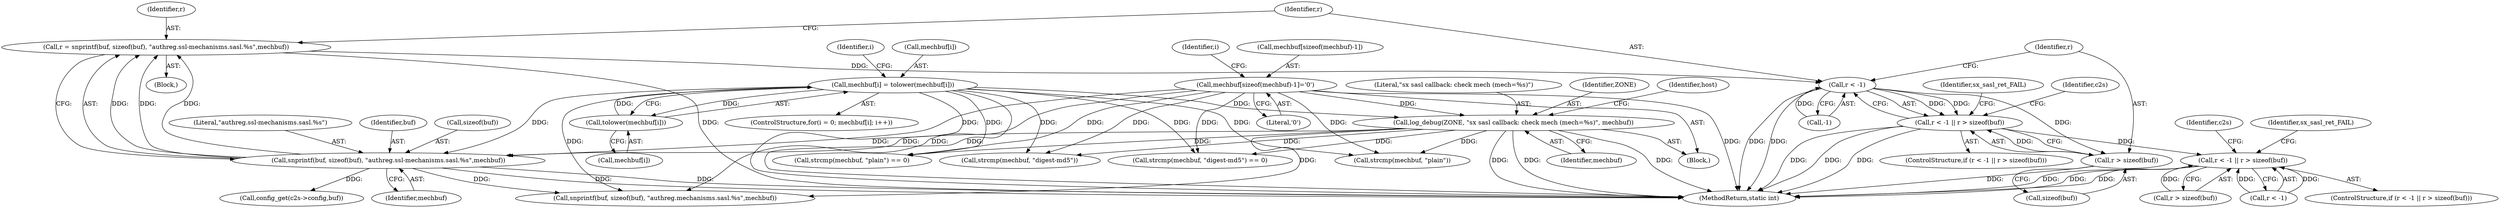 digraph "0_jabberd2_8416ae54ecefa670534f27a31db71d048b9c7f16@API" {
"1000699" [label="(Call,r = snprintf(buf, sizeof(buf), \"authreg.ssl-mechanisms.sasl.%s\",mechbuf))"];
"1000701" [label="(Call,snprintf(buf, sizeof(buf), \"authreg.ssl-mechanisms.sasl.%s\",mechbuf))"];
"1000612" [label="(Call,mechbuf[i] = tolower(mechbuf[i]))"];
"1000616" [label="(Call,tolower(mechbuf[i]))"];
"1000595" [label="(Call,mechbuf[sizeof(mechbuf)-1]='\0')"];
"1000620" [label="(Call,log_debug(ZONE, \"sx sasl callback: check mech (mech=%s)\", mechbuf))"];
"1000709" [label="(Call,r < -1)"];
"1000708" [label="(Call,r < -1 || r > sizeof(buf))"];
"1000738" [label="(Call,r < -1 || r > sizeof(buf))"];
"1000713" [label="(Call,r > sizeof(buf))"];
"1000708" [label="(Call,r < -1 || r > sizeof(buf))"];
"1000611" [label="(Identifier,i)"];
"1000605" [label="(Identifier,i)"];
"1000622" [label="(Literal,\"sx sasl callback: check mech (mech=%s)\")"];
"1000731" [label="(Call,snprintf(buf, sizeof(buf), \"authreg.mechanisms.sasl.%s\",mechbuf))"];
"1000651" [label="(Call,strcmp(mechbuf, \"digest-md5\"))"];
"1000621" [label="(Identifier,ZONE)"];
"1000603" [label="(ControlStructure,for(i = 0; mechbuf[i]; i++))"];
"1000753" [label="(Identifier,c2s)"];
"1000623" [label="(Identifier,mechbuf)"];
"1000715" [label="(Call,sizeof(buf))"];
"1000707" [label="(ControlStructure,if (r < -1 || r > sizeof(buf)))"];
"1000739" [label="(Call,r < -1)"];
"1000650" [label="(Call,strcmp(mechbuf, \"digest-md5\") == 0)"];
"1000706" [label="(Identifier,mechbuf)"];
"1000709" [label="(Call,r < -1)"];
"1000617" [label="(Call,mechbuf[i])"];
"1000616" [label="(Call,tolower(mechbuf[i]))"];
"1000705" [label="(Literal,\"authreg.ssl-mechanisms.sasl.%s\")"];
"1000718" [label="(Identifier,sx_sasl_ret_FAIL)"];
"1000613" [label="(Call,mechbuf[i])"];
"1000710" [label="(Identifier,r)"];
"1000701" [label="(Call,snprintf(buf, sizeof(buf), \"authreg.ssl-mechanisms.sasl.%s\",mechbuf))"];
"1000702" [label="(Identifier,buf)"];
"1000737" [label="(ControlStructure,if (r < -1 || r > sizeof(buf)))"];
"1000620" [label="(Call,log_debug(ZONE, \"sx sasl callback: check mech (mech=%s)\", mechbuf))"];
"1000700" [label="(Identifier,r)"];
"1000669" [label="(Call,strcmp(mechbuf, \"plain\"))"];
"1000595" [label="(Call,mechbuf[sizeof(mechbuf)-1]='\0')"];
"1000596" [label="(Call,mechbuf[sizeof(mechbuf)-1])"];
"1000625" [label="(Identifier,host)"];
"1000738" [label="(Call,r < -1 || r > sizeof(buf))"];
"1000748" [label="(Identifier,sx_sasl_ret_FAIL)"];
"1000711" [label="(Call,-1)"];
"1000668" [label="(Call,strcmp(mechbuf, \"plain\") == 0)"];
"1000602" [label="(Literal,'\0')"];
"1000723" [label="(Identifier,c2s)"];
"1000612" [label="(Call,mechbuf[i] = tolower(mechbuf[i]))"];
"1000699" [label="(Call,r = snprintf(buf, sizeof(buf), \"authreg.ssl-mechanisms.sasl.%s\",mechbuf))"];
"1000703" [label="(Call,sizeof(buf))"];
"1000714" [label="(Identifier,r)"];
"1000167" [label="(Block,)"];
"1000713" [label="(Call,r > sizeof(buf))"];
"1000721" [label="(Call,config_get(c2s->config,buf))"];
"1000766" [label="(MethodReturn,static int)"];
"1000743" [label="(Call,r > sizeof(buf))"];
"1000698" [label="(Block,)"];
"1000699" -> "1000698"  [label="AST: "];
"1000699" -> "1000701"  [label="CFG: "];
"1000700" -> "1000699"  [label="AST: "];
"1000701" -> "1000699"  [label="AST: "];
"1000710" -> "1000699"  [label="CFG: "];
"1000699" -> "1000766"  [label="DDG: "];
"1000701" -> "1000699"  [label="DDG: "];
"1000701" -> "1000699"  [label="DDG: "];
"1000701" -> "1000699"  [label="DDG: "];
"1000699" -> "1000709"  [label="DDG: "];
"1000701" -> "1000706"  [label="CFG: "];
"1000702" -> "1000701"  [label="AST: "];
"1000703" -> "1000701"  [label="AST: "];
"1000705" -> "1000701"  [label="AST: "];
"1000706" -> "1000701"  [label="AST: "];
"1000701" -> "1000766"  [label="DDG: "];
"1000701" -> "1000766"  [label="DDG: "];
"1000612" -> "1000701"  [label="DDG: "];
"1000595" -> "1000701"  [label="DDG: "];
"1000620" -> "1000701"  [label="DDG: "];
"1000701" -> "1000721"  [label="DDG: "];
"1000701" -> "1000731"  [label="DDG: "];
"1000612" -> "1000603"  [label="AST: "];
"1000612" -> "1000616"  [label="CFG: "];
"1000613" -> "1000612"  [label="AST: "];
"1000616" -> "1000612"  [label="AST: "];
"1000611" -> "1000612"  [label="CFG: "];
"1000612" -> "1000766"  [label="DDG: "];
"1000612" -> "1000766"  [label="DDG: "];
"1000616" -> "1000612"  [label="DDG: "];
"1000612" -> "1000616"  [label="DDG: "];
"1000612" -> "1000620"  [label="DDG: "];
"1000612" -> "1000650"  [label="DDG: "];
"1000612" -> "1000651"  [label="DDG: "];
"1000612" -> "1000668"  [label="DDG: "];
"1000612" -> "1000669"  [label="DDG: "];
"1000612" -> "1000731"  [label="DDG: "];
"1000616" -> "1000617"  [label="CFG: "];
"1000617" -> "1000616"  [label="AST: "];
"1000595" -> "1000167"  [label="AST: "];
"1000595" -> "1000602"  [label="CFG: "];
"1000596" -> "1000595"  [label="AST: "];
"1000602" -> "1000595"  [label="AST: "];
"1000605" -> "1000595"  [label="CFG: "];
"1000595" -> "1000766"  [label="DDG: "];
"1000595" -> "1000620"  [label="DDG: "];
"1000595" -> "1000650"  [label="DDG: "];
"1000595" -> "1000651"  [label="DDG: "];
"1000595" -> "1000668"  [label="DDG: "];
"1000595" -> "1000669"  [label="DDG: "];
"1000595" -> "1000731"  [label="DDG: "];
"1000620" -> "1000167"  [label="AST: "];
"1000620" -> "1000623"  [label="CFG: "];
"1000621" -> "1000620"  [label="AST: "];
"1000622" -> "1000620"  [label="AST: "];
"1000623" -> "1000620"  [label="AST: "];
"1000625" -> "1000620"  [label="CFG: "];
"1000620" -> "1000766"  [label="DDG: "];
"1000620" -> "1000766"  [label="DDG: "];
"1000620" -> "1000766"  [label="DDG: "];
"1000620" -> "1000650"  [label="DDG: "];
"1000620" -> "1000651"  [label="DDG: "];
"1000620" -> "1000668"  [label="DDG: "];
"1000620" -> "1000669"  [label="DDG: "];
"1000620" -> "1000731"  [label="DDG: "];
"1000709" -> "1000708"  [label="AST: "];
"1000709" -> "1000711"  [label="CFG: "];
"1000710" -> "1000709"  [label="AST: "];
"1000711" -> "1000709"  [label="AST: "];
"1000714" -> "1000709"  [label="CFG: "];
"1000708" -> "1000709"  [label="CFG: "];
"1000709" -> "1000766"  [label="DDG: "];
"1000709" -> "1000766"  [label="DDG: "];
"1000709" -> "1000708"  [label="DDG: "];
"1000709" -> "1000708"  [label="DDG: "];
"1000711" -> "1000709"  [label="DDG: "];
"1000709" -> "1000713"  [label="DDG: "];
"1000708" -> "1000707"  [label="AST: "];
"1000708" -> "1000713"  [label="CFG: "];
"1000713" -> "1000708"  [label="AST: "];
"1000718" -> "1000708"  [label="CFG: "];
"1000723" -> "1000708"  [label="CFG: "];
"1000708" -> "1000766"  [label="DDG: "];
"1000708" -> "1000766"  [label="DDG: "];
"1000708" -> "1000766"  [label="DDG: "];
"1000713" -> "1000708"  [label="DDG: "];
"1000708" -> "1000738"  [label="DDG: "];
"1000738" -> "1000737"  [label="AST: "];
"1000738" -> "1000739"  [label="CFG: "];
"1000738" -> "1000743"  [label="CFG: "];
"1000739" -> "1000738"  [label="AST: "];
"1000743" -> "1000738"  [label="AST: "];
"1000748" -> "1000738"  [label="CFG: "];
"1000753" -> "1000738"  [label="CFG: "];
"1000738" -> "1000766"  [label="DDG: "];
"1000738" -> "1000766"  [label="DDG: "];
"1000738" -> "1000766"  [label="DDG: "];
"1000739" -> "1000738"  [label="DDG: "];
"1000739" -> "1000738"  [label="DDG: "];
"1000743" -> "1000738"  [label="DDG: "];
"1000713" -> "1000715"  [label="CFG: "];
"1000714" -> "1000713"  [label="AST: "];
"1000715" -> "1000713"  [label="AST: "];
"1000713" -> "1000766"  [label="DDG: "];
}
